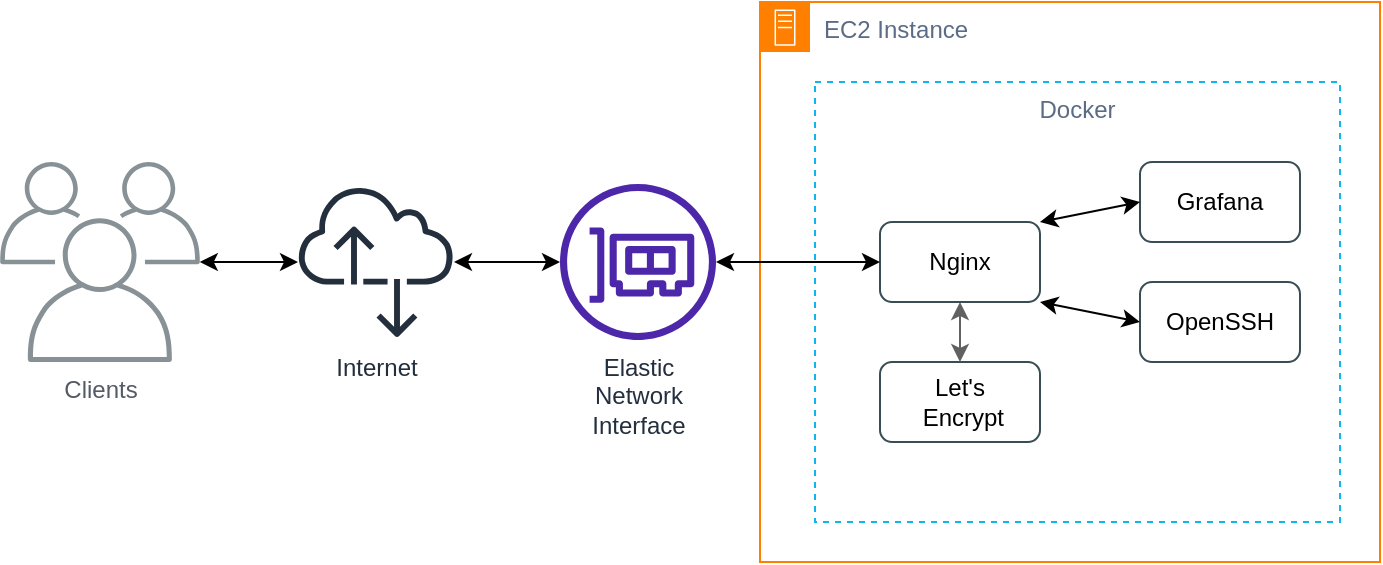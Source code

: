 <mxfile>
    <diagram id="Yy9Wu-cT26J8jub63PAR" name="Page-1">
        <mxGraphModel dx="1185" dy="898" grid="1" gridSize="10" guides="1" tooltips="1" connect="1" arrows="1" fold="1" page="1" pageScale="1" pageWidth="827" pageHeight="1169" math="0" shadow="0">
            <root>
                <mxCell id="0"/>
                <mxCell id="1" parent="0"/>
                <mxCell id="2" value="EC2 Instance" style="points=[[0,0],[0.25,0],[0.5,0],[0.75,0],[1,0],[1,0.25],[1,0.5],[1,0.75],[1,1],[0.75,1],[0.5,1],[0.25,1],[0,1],[0,0.75],[0,0.5],[0,0.25]];outlineConnect=0;gradientColor=none;html=1;whiteSpace=wrap;fontSize=12;fontStyle=0;container=1;pointerEvents=0;collapsible=0;recursiveResize=0;shape=mxgraph.aws4.group;grIcon=mxgraph.aws4.group_on_premise;strokeColor=#FF8000;fillColor=none;verticalAlign=top;align=left;spacingLeft=30;fontColor=#5A6C86;dashed=0;" parent="1" vertex="1">
                    <mxGeometry x="390" y="70" width="310" height="280" as="geometry"/>
                </mxCell>
                <mxCell id="3" value="Docker" style="fillColor=none;strokeColor=#0db7ed;dashed=1;verticalAlign=top;fontStyle=0;fontColor=#5A6C86;" parent="1" vertex="1">
                    <mxGeometry x="417.5" y="110" width="262.5" height="220" as="geometry"/>
                </mxCell>
                <mxCell id="6" value="Grafana" style="rounded=1;whiteSpace=wrap;html=1;strokeColor=#384d54;" parent="1" vertex="1">
                    <mxGeometry x="580" y="150" width="80" height="40" as="geometry"/>
                </mxCell>
                <mxCell id="8" value="Let's&lt;br&gt;&amp;nbsp;Encrypt" style="rounded=1;whiteSpace=wrap;html=1;strokeColor=#384d54;" parent="1" vertex="1">
                    <mxGeometry x="450" y="250" width="80" height="40" as="geometry"/>
                </mxCell>
                <mxCell id="11" value="OpenSSH" style="rounded=1;whiteSpace=wrap;html=1;strokeColor=#384d54;" parent="1" vertex="1">
                    <mxGeometry x="580" y="210" width="80" height="40" as="geometry"/>
                </mxCell>
                <mxCell id="15" style="edgeStyle=none;html=1;exitX=1;exitY=0;exitDx=0;exitDy=0;entryX=0;entryY=0.5;entryDx=0;entryDy=0;startArrow=classic;startFill=1;" parent="1" source="14" target="6" edge="1">
                    <mxGeometry relative="1" as="geometry"/>
                </mxCell>
                <mxCell id="16" style="edgeStyle=none;html=1;exitX=1;exitY=1;exitDx=0;exitDy=0;entryX=0;entryY=0.5;entryDx=0;entryDy=0;startArrow=classic;startFill=1;" parent="1" source="14" target="11" edge="1">
                    <mxGeometry relative="1" as="geometry"/>
                </mxCell>
                <mxCell id="17" style="edgeStyle=none;html=1;exitX=0.5;exitY=1;exitDx=0;exitDy=0;entryX=0.5;entryY=0;entryDx=0;entryDy=0;startArrow=classic;startFill=1;strokeColor=#616161;" parent="1" source="14" target="8" edge="1">
                    <mxGeometry relative="1" as="geometry"/>
                </mxCell>
                <mxCell id="14" value="Nginx" style="rounded=1;whiteSpace=wrap;html=1;strokeColor=#384d54;" parent="1" vertex="1">
                    <mxGeometry x="450" y="180" width="80" height="40" as="geometry"/>
                </mxCell>
                <mxCell id="19" value="" style="edgeStyle=none;html=1;startArrow=classic;startFill=1;strokeColor=#000000;" parent="1" source="18" target="14" edge="1">
                    <mxGeometry relative="1" as="geometry"/>
                </mxCell>
                <mxCell id="18" value="Elastic&lt;br&gt;Network&lt;br&gt;Interface" style="sketch=0;outlineConnect=0;fontColor=#232F3E;gradientColor=none;fillColor=#4D27AA;strokeColor=none;dashed=0;verticalLabelPosition=bottom;verticalAlign=top;align=center;html=1;fontSize=12;fontStyle=0;aspect=fixed;pointerEvents=1;shape=mxgraph.aws4.elastic_network_interface;" parent="1" vertex="1">
                    <mxGeometry x="290" y="161" width="78" height="78" as="geometry"/>
                </mxCell>
                <mxCell id="23" value="" style="edgeStyle=none;html=1;startArrow=classic;startFill=1;strokeColor=#000000;" parent="1" source="20" target="21" edge="1">
                    <mxGeometry relative="1" as="geometry"/>
                </mxCell>
                <mxCell id="20" value="Clients&lt;br&gt;" style="sketch=0;outlineConnect=0;gradientColor=none;fontColor=#545B64;strokeColor=none;fillColor=#879196;dashed=0;verticalLabelPosition=bottom;verticalAlign=top;align=center;html=1;fontSize=12;fontStyle=0;aspect=fixed;shape=mxgraph.aws4.illustration_users;pointerEvents=1" parent="1" vertex="1">
                    <mxGeometry x="10" y="150" width="100" height="100" as="geometry"/>
                </mxCell>
                <mxCell id="22" value="" style="edgeStyle=none;html=1;startArrow=classic;startFill=1;strokeColor=#000000;" parent="1" source="21" target="18" edge="1">
                    <mxGeometry relative="1" as="geometry"/>
                </mxCell>
                <mxCell id="21" value="Internet" style="sketch=0;outlineConnect=0;fontColor=#232F3E;gradientColor=none;fillColor=#232F3D;strokeColor=none;dashed=0;verticalLabelPosition=bottom;verticalAlign=top;align=center;html=1;fontSize=12;fontStyle=0;aspect=fixed;pointerEvents=1;shape=mxgraph.aws4.internet_alt2;" parent="1" vertex="1">
                    <mxGeometry x="159" y="161" width="78" height="78" as="geometry"/>
                </mxCell>
            </root>
        </mxGraphModel>
    </diagram>
</mxfile>